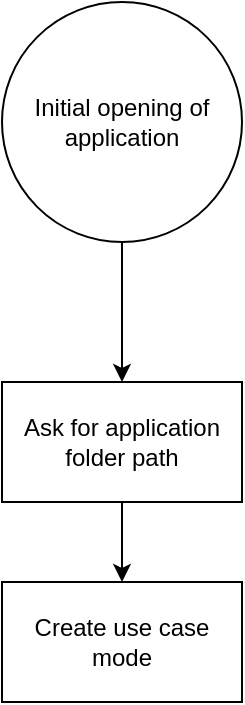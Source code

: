 <mxfile version="20.2.7" type="github">
  <diagram id="iirWNzHHyuH4ovU1Ht1f" name="Page-1">
    <mxGraphModel dx="735" dy="520" grid="1" gridSize="10" guides="1" tooltips="1" connect="1" arrows="1" fold="1" page="1" pageScale="1" pageWidth="850" pageHeight="1100" math="0" shadow="0">
      <root>
        <mxCell id="0" />
        <mxCell id="1" parent="0" />
        <mxCell id="b5b50U3EUomXbIhhTuj9-4" style="edgeStyle=orthogonalEdgeStyle;rounded=0;orthogonalLoop=1;jettySize=auto;html=1;entryX=0.5;entryY=0;entryDx=0;entryDy=0;" edge="1" parent="1" source="b5b50U3EUomXbIhhTuj9-2" target="b5b50U3EUomXbIhhTuj9-3">
          <mxGeometry relative="1" as="geometry" />
        </mxCell>
        <mxCell id="b5b50U3EUomXbIhhTuj9-2" value="Initial opening of application" style="ellipse;whiteSpace=wrap;html=1;aspect=fixed;" vertex="1" parent="1">
          <mxGeometry x="340" y="30" width="120" height="120" as="geometry" />
        </mxCell>
        <mxCell id="b5b50U3EUomXbIhhTuj9-6" style="edgeStyle=orthogonalEdgeStyle;rounded=0;orthogonalLoop=1;jettySize=auto;html=1;exitX=0.5;exitY=1;exitDx=0;exitDy=0;entryX=0.5;entryY=0;entryDx=0;entryDy=0;" edge="1" parent="1" source="b5b50U3EUomXbIhhTuj9-3" target="b5b50U3EUomXbIhhTuj9-5">
          <mxGeometry relative="1" as="geometry" />
        </mxCell>
        <mxCell id="b5b50U3EUomXbIhhTuj9-3" value="Ask for application folder path" style="rounded=0;whiteSpace=wrap;html=1;" vertex="1" parent="1">
          <mxGeometry x="340" y="220" width="120" height="60" as="geometry" />
        </mxCell>
        <mxCell id="b5b50U3EUomXbIhhTuj9-5" value="Create use case mode" style="rounded=0;whiteSpace=wrap;html=1;" vertex="1" parent="1">
          <mxGeometry x="340" y="320" width="120" height="60" as="geometry" />
        </mxCell>
      </root>
    </mxGraphModel>
  </diagram>
</mxfile>
